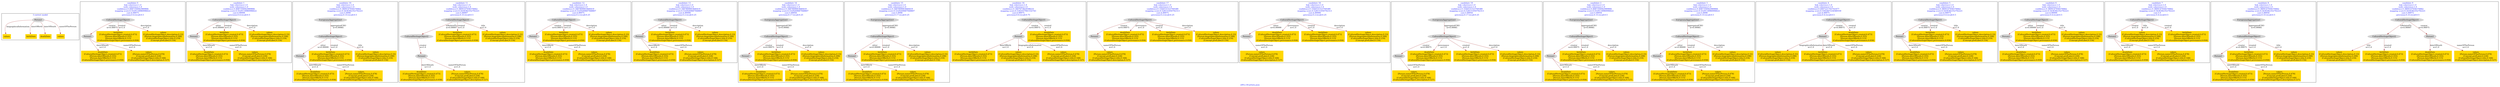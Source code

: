 digraph n0 {
fontcolor="blue"
remincross="true"
label="s09-s-18-artists.json"
subgraph cluster_0 {
label="1-correct model"
n2[style="filled",color="white",fillcolor="lightgray",label="Person1"];
n3[shape="plaintext",style="filled",fillcolor="gold",label="values"];
n4[shape="plaintext",style="filled",fillcolor="gold",label="birthDate"];
n5[shape="plaintext",style="filled",fillcolor="gold",label="deathDate"];
n6[shape="plaintext",style="filled",fillcolor="gold",label="values"];
}
subgraph cluster_1 {
label="candidate 0\nlink coherence:1.0\nnode coherence:1.0\nconfidence:0.4087356942989866\nmapping score:0.5529118980996622\ncost:4.99975\n-precision:0.4-recall:0.5"
n8[style="filled",color="white",fillcolor="lightgray",label="CulturalHeritageObject1"];
n9[style="filled",color="white",fillcolor="lightgray",label="Person1"];
n10[shape="plaintext",style="filled",fillcolor="gold",label="birthDate\n[CulturalHeritageObject,created,0.473]\n[Person,dateOfDeath,0.355]\n[Person,dateOfBirth,0.115]\n[CulturalHeritageObject,provenance,0.058]"];
n11[shape="plaintext",style="filled",fillcolor="gold",label="values\n[CulturalHeritageObject,description,0.33]\n[Person,biographicalInformation,0.298]\n[CulturalHeritageObject,title,0.218]\n[Concept,prefLabel,0.154]"];
n12[shape="plaintext",style="filled",fillcolor="gold",label="deathDate\n[CulturalHeritageObject,created,0.473]\n[Person,dateOfDeath,0.355]\n[Person,dateOfBirth,0.115]\n[CulturalHeritageObject,provenance,0.058]"];
n13[shape="plaintext",style="filled",fillcolor="gold",label="values\n[Person,nameOfThePerson,0.478]\n[Concept,prefLabel,0.228]\n[CulturalHeritageObject,title,0.168]\n[CulturalHeritageObject,description,0.127]"];
}
subgraph cluster_2 {
label="candidate 1\nlink coherence:1.0\nnode coherence:1.0\nconfidence:0.4087356942989866\nmapping score:0.5529118980996622\ncost:4.99999\n-precision:0.4-recall:0.5"
n15[style="filled",color="white",fillcolor="lightgray",label="CulturalHeritageObject1"];
n16[style="filled",color="white",fillcolor="lightgray",label="Person2"];
n17[shape="plaintext",style="filled",fillcolor="gold",label="deathDate\n[CulturalHeritageObject,created,0.473]\n[Person,dateOfDeath,0.355]\n[Person,dateOfBirth,0.115]\n[CulturalHeritageObject,provenance,0.058]"];
n18[shape="plaintext",style="filled",fillcolor="gold",label="birthDate\n[CulturalHeritageObject,created,0.473]\n[Person,dateOfDeath,0.355]\n[Person,dateOfBirth,0.115]\n[CulturalHeritageObject,provenance,0.058]"];
n19[shape="plaintext",style="filled",fillcolor="gold",label="values\n[CulturalHeritageObject,description,0.33]\n[Person,biographicalInformation,0.298]\n[CulturalHeritageObject,title,0.218]\n[Concept,prefLabel,0.154]"];
n20[shape="plaintext",style="filled",fillcolor="gold",label="values\n[Person,nameOfThePerson,0.478]\n[Concept,prefLabel,0.228]\n[CulturalHeritageObject,title,0.168]\n[CulturalHeritageObject,description,0.127]"];
}
subgraph cluster_3 {
label="candidate 10\nlink coherence:1.0\nnode coherence:1.0\nconfidence:0.3809147058376662\nmapping score:0.5436382352792221\ncost:5.9998\n-precision:0.33-recall:0.5"
n22[style="filled",color="white",fillcolor="lightgray",label="CulturalHeritageObject1"];
n23[style="filled",color="white",fillcolor="lightgray",label="Person2"];
n24[style="filled",color="white",fillcolor="lightgray",label="EuropeanaAggregation1"];
n25[shape="plaintext",style="filled",fillcolor="gold",label="deathDate\n[CulturalHeritageObject,created,0.473]\n[Person,dateOfDeath,0.355]\n[Person,dateOfBirth,0.115]\n[CulturalHeritageObject,provenance,0.058]"];
n26[shape="plaintext",style="filled",fillcolor="gold",label="birthDate\n[CulturalHeritageObject,created,0.473]\n[Person,dateOfDeath,0.355]\n[Person,dateOfBirth,0.115]\n[CulturalHeritageObject,provenance,0.058]"];
n27[shape="plaintext",style="filled",fillcolor="gold",label="values\n[Person,nameOfThePerson,0.478]\n[Concept,prefLabel,0.228]\n[CulturalHeritageObject,title,0.168]\n[CulturalHeritageObject,description,0.127]"];
n28[shape="plaintext",style="filled",fillcolor="gold",label="values\n[CulturalHeritageObject,description,0.33]\n[Person,biographicalInformation,0.298]\n[CulturalHeritageObject,title,0.218]\n[Concept,prefLabel,0.154]"];
}
subgraph cluster_4 {
label="candidate 11\nlink coherence:1.0\nnode coherence:1.0\nconfidence:0.3809147058376662\nmapping score:0.5436382352792221\ncost:5.99997\n-precision:0.33-recall:0.5"
n30[style="filled",color="white",fillcolor="lightgray",label="CulturalHeritageObject1"];
n31[style="filled",color="white",fillcolor="lightgray",label="CulturalHeritageObject2"];
n32[style="filled",color="white",fillcolor="lightgray",label="Person2"];
n33[shape="plaintext",style="filled",fillcolor="gold",label="deathDate\n[CulturalHeritageObject,created,0.473]\n[Person,dateOfDeath,0.355]\n[Person,dateOfBirth,0.115]\n[CulturalHeritageObject,provenance,0.058]"];
n34[shape="plaintext",style="filled",fillcolor="gold",label="birthDate\n[CulturalHeritageObject,created,0.473]\n[Person,dateOfDeath,0.355]\n[Person,dateOfBirth,0.115]\n[CulturalHeritageObject,provenance,0.058]"];
n35[shape="plaintext",style="filled",fillcolor="gold",label="values\n[Person,nameOfThePerson,0.478]\n[Concept,prefLabel,0.228]\n[CulturalHeritageObject,title,0.168]\n[CulturalHeritageObject,description,0.127]"];
n36[shape="plaintext",style="filled",fillcolor="gold",label="values\n[CulturalHeritageObject,description,0.33]\n[Person,biographicalInformation,0.298]\n[CulturalHeritageObject,title,0.218]\n[Concept,prefLabel,0.154]"];
}
subgraph cluster_5 {
label="candidate 12\nlink coherence:1.0\nnode coherence:1.0\nconfidence:0.3487809063846419\nmapping score:0.5329269687948807\ncost:4.99975\n-precision:0.2-recall:0.25"
n38[style="filled",color="white",fillcolor="lightgray",label="CulturalHeritageObject1"];
n39[style="filled",color="white",fillcolor="lightgray",label="Person1"];
n40[shape="plaintext",style="filled",fillcolor="gold",label="deathDate\n[CulturalHeritageObject,created,0.473]\n[Person,dateOfDeath,0.355]\n[Person,dateOfBirth,0.115]\n[CulturalHeritageObject,provenance,0.058]"];
n41[shape="plaintext",style="filled",fillcolor="gold",label="birthDate\n[CulturalHeritageObject,created,0.473]\n[Person,dateOfDeath,0.355]\n[Person,dateOfBirth,0.115]\n[CulturalHeritageObject,provenance,0.058]"];
n42[shape="plaintext",style="filled",fillcolor="gold",label="values\n[CulturalHeritageObject,description,0.33]\n[Person,biographicalInformation,0.298]\n[CulturalHeritageObject,title,0.218]\n[Concept,prefLabel,0.154]"];
n43[shape="plaintext",style="filled",fillcolor="gold",label="values\n[Person,nameOfThePerson,0.478]\n[Concept,prefLabel,0.228]\n[CulturalHeritageObject,title,0.168]\n[CulturalHeritageObject,description,0.127]"];
}
subgraph cluster_6 {
label="candidate 13\nlink coherence:1.0\nnode coherence:1.0\nconfidence:0.3487809063846419\nmapping score:0.5329269687948807\ncost:4.99999\n-precision:0.2-recall:0.25"
n45[style="filled",color="white",fillcolor="lightgray",label="CulturalHeritageObject1"];
n46[style="filled",color="white",fillcolor="lightgray",label="Person2"];
n47[shape="plaintext",style="filled",fillcolor="gold",label="deathDate\n[CulturalHeritageObject,created,0.473]\n[Person,dateOfDeath,0.355]\n[Person,dateOfBirth,0.115]\n[CulturalHeritageObject,provenance,0.058]"];
n48[shape="plaintext",style="filled",fillcolor="gold",label="birthDate\n[CulturalHeritageObject,created,0.473]\n[Person,dateOfDeath,0.355]\n[Person,dateOfBirth,0.115]\n[CulturalHeritageObject,provenance,0.058]"];
n49[shape="plaintext",style="filled",fillcolor="gold",label="values\n[CulturalHeritageObject,description,0.33]\n[Person,biographicalInformation,0.298]\n[CulturalHeritageObject,title,0.218]\n[Concept,prefLabel,0.154]"];
n50[shape="plaintext",style="filled",fillcolor="gold",label="values\n[Person,nameOfThePerson,0.478]\n[Concept,prefLabel,0.228]\n[CulturalHeritageObject,title,0.168]\n[CulturalHeritageObject,description,0.127]"];
}
subgraph cluster_7 {
label="candidate 14\nlink coherence:1.0\nnode coherence:1.0\nconfidence:0.3487809063846419\nmapping score:0.5329269687948807\ncost:5.99956\n-precision:0.17-recall:0.25"
n52[style="filled",color="white",fillcolor="lightgray",label="CulturalHeritageObject1"];
n53[style="filled",color="white",fillcolor="lightgray",label="Person1"];
n54[style="filled",color="white",fillcolor="lightgray",label="EuropeanaAggregation1"];
n55[shape="plaintext",style="filled",fillcolor="gold",label="deathDate\n[CulturalHeritageObject,created,0.473]\n[Person,dateOfDeath,0.355]\n[Person,dateOfBirth,0.115]\n[CulturalHeritageObject,provenance,0.058]"];
n56[shape="plaintext",style="filled",fillcolor="gold",label="birthDate\n[CulturalHeritageObject,created,0.473]\n[Person,dateOfDeath,0.355]\n[Person,dateOfBirth,0.115]\n[CulturalHeritageObject,provenance,0.058]"];
n57[shape="plaintext",style="filled",fillcolor="gold",label="values\n[CulturalHeritageObject,description,0.33]\n[Person,biographicalInformation,0.298]\n[CulturalHeritageObject,title,0.218]\n[Concept,prefLabel,0.154]"];
n58[shape="plaintext",style="filled",fillcolor="gold",label="values\n[Person,nameOfThePerson,0.478]\n[Concept,prefLabel,0.228]\n[CulturalHeritageObject,title,0.168]\n[CulturalHeritageObject,description,0.127]"];
}
subgraph cluster_8 {
label="candidate 15\nlink coherence:1.0\nnode coherence:1.0\nconfidence:0.3487809063846419\nmapping score:0.5329269687948807\ncost:5.9998\n-precision:0.17-recall:0.25"
n60[style="filled",color="white",fillcolor="lightgray",label="CulturalHeritageObject1"];
n61[style="filled",color="white",fillcolor="lightgray",label="Person2"];
n62[style="filled",color="white",fillcolor="lightgray",label="EuropeanaAggregation1"];
n63[shape="plaintext",style="filled",fillcolor="gold",label="deathDate\n[CulturalHeritageObject,created,0.473]\n[Person,dateOfDeath,0.355]\n[Person,dateOfBirth,0.115]\n[CulturalHeritageObject,provenance,0.058]"];
n64[shape="plaintext",style="filled",fillcolor="gold",label="birthDate\n[CulturalHeritageObject,created,0.473]\n[Person,dateOfDeath,0.355]\n[Person,dateOfBirth,0.115]\n[CulturalHeritageObject,provenance,0.058]"];
n65[shape="plaintext",style="filled",fillcolor="gold",label="values\n[CulturalHeritageObject,description,0.33]\n[Person,biographicalInformation,0.298]\n[CulturalHeritageObject,title,0.218]\n[Concept,prefLabel,0.154]"];
n66[shape="plaintext",style="filled",fillcolor="gold",label="values\n[Person,nameOfThePerson,0.478]\n[Concept,prefLabel,0.228]\n[CulturalHeritageObject,title,0.168]\n[CulturalHeritageObject,description,0.127]"];
}
subgraph cluster_9 {
label="candidate 16\nlink coherence:1.0\nnode coherence:1.0\nconfidence:0.3407673824598231\nmapping score:0.5302557941532743\ncost:4.99975\n-precision:0.6-recall:0.75"
n68[style="filled",color="white",fillcolor="lightgray",label="CulturalHeritageObject1"];
n69[style="filled",color="white",fillcolor="lightgray",label="Person1"];
n70[shape="plaintext",style="filled",fillcolor="gold",label="birthDate\n[CulturalHeritageObject,created,0.473]\n[Person,dateOfDeath,0.355]\n[Person,dateOfBirth,0.115]\n[CulturalHeritageObject,provenance,0.058]"];
n71[shape="plaintext",style="filled",fillcolor="gold",label="values\n[CulturalHeritageObject,description,0.33]\n[Person,biographicalInformation,0.298]\n[CulturalHeritageObject,title,0.218]\n[Concept,prefLabel,0.154]"];
n72[shape="plaintext",style="filled",fillcolor="gold",label="deathDate\n[CulturalHeritageObject,created,0.473]\n[Person,dateOfDeath,0.355]\n[Person,dateOfBirth,0.115]\n[CulturalHeritageObject,provenance,0.058]"];
n73[shape="plaintext",style="filled",fillcolor="gold",label="values\n[Person,nameOfThePerson,0.478]\n[Concept,prefLabel,0.228]\n[CulturalHeritageObject,title,0.168]\n[CulturalHeritageObject,description,0.127]"];
}
subgraph cluster_10 {
label="candidate 17\nlink coherence:1.0\nnode coherence:1.0\nconfidence:0.3344531523769389\nmapping score:0.528151050792313\ncost:4.99975\n-precision:0.2-recall:0.25"
n75[style="filled",color="white",fillcolor="lightgray",label="CulturalHeritageObject1"];
n76[style="filled",color="white",fillcolor="lightgray",label="Person1"];
n77[shape="plaintext",style="filled",fillcolor="gold",label="deathDate\n[CulturalHeritageObject,created,0.473]\n[Person,dateOfDeath,0.355]\n[Person,dateOfBirth,0.115]\n[CulturalHeritageObject,provenance,0.058]"];
n78[shape="plaintext",style="filled",fillcolor="gold",label="birthDate\n[CulturalHeritageObject,created,0.473]\n[Person,dateOfDeath,0.355]\n[Person,dateOfBirth,0.115]\n[CulturalHeritageObject,provenance,0.058]"];
n79[shape="plaintext",style="filled",fillcolor="gold",label="values\n[CulturalHeritageObject,description,0.33]\n[Person,biographicalInformation,0.298]\n[CulturalHeritageObject,title,0.218]\n[Concept,prefLabel,0.154]"];
n80[shape="plaintext",style="filled",fillcolor="gold",label="values\n[Person,nameOfThePerson,0.478]\n[Concept,prefLabel,0.228]\n[CulturalHeritageObject,title,0.168]\n[CulturalHeritageObject,description,0.127]"];
}
subgraph cluster_11 {
label="candidate 18\nlink coherence:1.0\nnode coherence:1.0\nconfidence:0.3344531523769389\nmapping score:0.528151050792313\ncost:4.99999\n-precision:0.2-recall:0.25"
n82[style="filled",color="white",fillcolor="lightgray",label="CulturalHeritageObject1"];
n83[style="filled",color="white",fillcolor="lightgray",label="Person2"];
n84[shape="plaintext",style="filled",fillcolor="gold",label="deathDate\n[CulturalHeritageObject,created,0.473]\n[Person,dateOfDeath,0.355]\n[Person,dateOfBirth,0.115]\n[CulturalHeritageObject,provenance,0.058]"];
n85[shape="plaintext",style="filled",fillcolor="gold",label="birthDate\n[CulturalHeritageObject,created,0.473]\n[Person,dateOfDeath,0.355]\n[Person,dateOfBirth,0.115]\n[CulturalHeritageObject,provenance,0.058]"];
n86[shape="plaintext",style="filled",fillcolor="gold",label="values\n[CulturalHeritageObject,description,0.33]\n[Person,biographicalInformation,0.298]\n[CulturalHeritageObject,title,0.218]\n[Concept,prefLabel,0.154]"];
n87[shape="plaintext",style="filled",fillcolor="gold",label="values\n[Person,nameOfThePerson,0.478]\n[Concept,prefLabel,0.228]\n[CulturalHeritageObject,title,0.168]\n[CulturalHeritageObject,description,0.127]"];
}
subgraph cluster_12 {
label="candidate 19\nlink coherence:1.0\nnode coherence:1.0\nconfidence:0.3344531523769389\nmapping score:0.528151050792313\ncost:5.99956\n-precision:0.17-recall:0.25"
n89[style="filled",color="white",fillcolor="lightgray",label="CulturalHeritageObject1"];
n90[style="filled",color="white",fillcolor="lightgray",label="Person1"];
n91[style="filled",color="white",fillcolor="lightgray",label="EuropeanaAggregation1"];
n92[shape="plaintext",style="filled",fillcolor="gold",label="deathDate\n[CulturalHeritageObject,created,0.473]\n[Person,dateOfDeath,0.355]\n[Person,dateOfBirth,0.115]\n[CulturalHeritageObject,provenance,0.058]"];
n93[shape="plaintext",style="filled",fillcolor="gold",label="birthDate\n[CulturalHeritageObject,created,0.473]\n[Person,dateOfDeath,0.355]\n[Person,dateOfBirth,0.115]\n[CulturalHeritageObject,provenance,0.058]"];
n94[shape="plaintext",style="filled",fillcolor="gold",label="values\n[CulturalHeritageObject,description,0.33]\n[Person,biographicalInformation,0.298]\n[CulturalHeritageObject,title,0.218]\n[Concept,prefLabel,0.154]"];
n95[shape="plaintext",style="filled",fillcolor="gold",label="values\n[Person,nameOfThePerson,0.478]\n[Concept,prefLabel,0.228]\n[CulturalHeritageObject,title,0.168]\n[CulturalHeritageObject,description,0.127]"];
}
subgraph cluster_13 {
label="candidate 2\nlink coherence:1.0\nnode coherence:1.0\nconfidence:0.4087356942989866\nmapping score:0.5529118980996622\ncost:5.99956\n-precision:0.33-recall:0.5"
n97[style="filled",color="white",fillcolor="lightgray",label="CulturalHeritageObject1"];
n98[style="filled",color="white",fillcolor="lightgray",label="Person1"];
n99[style="filled",color="white",fillcolor="lightgray",label="EuropeanaAggregation1"];
n100[shape="plaintext",style="filled",fillcolor="gold",label="birthDate\n[CulturalHeritageObject,created,0.473]\n[Person,dateOfDeath,0.355]\n[Person,dateOfBirth,0.115]\n[CulturalHeritageObject,provenance,0.058]"];
n101[shape="plaintext",style="filled",fillcolor="gold",label="values\n[CulturalHeritageObject,description,0.33]\n[Person,biographicalInformation,0.298]\n[CulturalHeritageObject,title,0.218]\n[Concept,prefLabel,0.154]"];
n102[shape="plaintext",style="filled",fillcolor="gold",label="deathDate\n[CulturalHeritageObject,created,0.473]\n[Person,dateOfDeath,0.355]\n[Person,dateOfBirth,0.115]\n[CulturalHeritageObject,provenance,0.058]"];
n103[shape="plaintext",style="filled",fillcolor="gold",label="values\n[Person,nameOfThePerson,0.478]\n[Concept,prefLabel,0.228]\n[CulturalHeritageObject,title,0.168]\n[CulturalHeritageObject,description,0.127]"];
}
subgraph cluster_14 {
label="candidate 3\nlink coherence:1.0\nnode coherence:1.0\nconfidence:0.4087356942989866\nmapping score:0.5529118980996622\ncost:5.9998\n-precision:0.33-recall:0.5"
n105[style="filled",color="white",fillcolor="lightgray",label="CulturalHeritageObject1"];
n106[style="filled",color="white",fillcolor="lightgray",label="Person2"];
n107[style="filled",color="white",fillcolor="lightgray",label="EuropeanaAggregation1"];
n108[shape="plaintext",style="filled",fillcolor="gold",label="deathDate\n[CulturalHeritageObject,created,0.473]\n[Person,dateOfDeath,0.355]\n[Person,dateOfBirth,0.115]\n[CulturalHeritageObject,provenance,0.058]"];
n109[shape="plaintext",style="filled",fillcolor="gold",label="birthDate\n[CulturalHeritageObject,created,0.473]\n[Person,dateOfDeath,0.355]\n[Person,dateOfBirth,0.115]\n[CulturalHeritageObject,provenance,0.058]"];
n110[shape="plaintext",style="filled",fillcolor="gold",label="values\n[CulturalHeritageObject,description,0.33]\n[Person,biographicalInformation,0.298]\n[CulturalHeritageObject,title,0.218]\n[Concept,prefLabel,0.154]"];
n111[shape="plaintext",style="filled",fillcolor="gold",label="values\n[Person,nameOfThePerson,0.478]\n[Concept,prefLabel,0.228]\n[CulturalHeritageObject,title,0.168]\n[CulturalHeritageObject,description,0.127]"];
}
subgraph cluster_15 {
label="candidate 4\nlink coherence:1.0\nnode coherence:1.0\nconfidence:0.4007221703741677\nmapping score:0.5502407234580559\ncost:4.99975\n-precision:0.4-recall:0.5"
n113[style="filled",color="white",fillcolor="lightgray",label="CulturalHeritageObject1"];
n114[style="filled",color="white",fillcolor="lightgray",label="Person1"];
n115[shape="plaintext",style="filled",fillcolor="gold",label="values\n[CulturalHeritageObject,description,0.33]\n[Person,biographicalInformation,0.298]\n[CulturalHeritageObject,title,0.218]\n[Concept,prefLabel,0.154]"];
n116[shape="plaintext",style="filled",fillcolor="gold",label="deathDate\n[CulturalHeritageObject,created,0.473]\n[Person,dateOfDeath,0.355]\n[Person,dateOfBirth,0.115]\n[CulturalHeritageObject,provenance,0.058]"];
n117[shape="plaintext",style="filled",fillcolor="gold",label="birthDate\n[CulturalHeritageObject,created,0.473]\n[Person,dateOfDeath,0.355]\n[Person,dateOfBirth,0.115]\n[CulturalHeritageObject,provenance,0.058]"];
n118[shape="plaintext",style="filled",fillcolor="gold",label="values\n[Person,nameOfThePerson,0.478]\n[Concept,prefLabel,0.228]\n[CulturalHeritageObject,title,0.168]\n[CulturalHeritageObject,description,0.127]"];
}
subgraph cluster_16 {
label="candidate 5\nlink coherence:1.0\nnode coherence:1.0\nconfidence:0.3809147058376662\nmapping score:0.5436382352792221\ncost:4.99975\n-precision:0.4-recall:0.5"
n120[style="filled",color="white",fillcolor="lightgray",label="CulturalHeritageObject1"];
n121[style="filled",color="white",fillcolor="lightgray",label="Person1"];
n122[shape="plaintext",style="filled",fillcolor="gold",label="birthDate\n[CulturalHeritageObject,created,0.473]\n[Person,dateOfDeath,0.355]\n[Person,dateOfBirth,0.115]\n[CulturalHeritageObject,provenance,0.058]"];
n123[shape="plaintext",style="filled",fillcolor="gold",label="values\n[CulturalHeritageObject,description,0.33]\n[Person,biographicalInformation,0.298]\n[CulturalHeritageObject,title,0.218]\n[Concept,prefLabel,0.154]"];
n124[shape="plaintext",style="filled",fillcolor="gold",label="deathDate\n[CulturalHeritageObject,created,0.473]\n[Person,dateOfDeath,0.355]\n[Person,dateOfBirth,0.115]\n[CulturalHeritageObject,provenance,0.058]"];
n125[shape="plaintext",style="filled",fillcolor="gold",label="values\n[Person,nameOfThePerson,0.478]\n[Concept,prefLabel,0.228]\n[CulturalHeritageObject,title,0.168]\n[CulturalHeritageObject,description,0.127]"];
}
subgraph cluster_17 {
label="candidate 6\nlink coherence:1.0\nnode coherence:1.0\nconfidence:0.3809147058376662\nmapping score:0.5436382352792221\ncost:4.99999\n-precision:0.4-recall:0.5"
n127[style="filled",color="white",fillcolor="lightgray",label="CulturalHeritageObject1"];
n128[style="filled",color="white",fillcolor="lightgray",label="Person2"];
n129[shape="plaintext",style="filled",fillcolor="gold",label="deathDate\n[CulturalHeritageObject,created,0.473]\n[Person,dateOfDeath,0.355]\n[Person,dateOfBirth,0.115]\n[CulturalHeritageObject,provenance,0.058]"];
n130[shape="plaintext",style="filled",fillcolor="gold",label="birthDate\n[CulturalHeritageObject,created,0.473]\n[Person,dateOfDeath,0.355]\n[Person,dateOfBirth,0.115]\n[CulturalHeritageObject,provenance,0.058]"];
n131[shape="plaintext",style="filled",fillcolor="gold",label="values\n[Person,nameOfThePerson,0.478]\n[Concept,prefLabel,0.228]\n[CulturalHeritageObject,title,0.168]\n[CulturalHeritageObject,description,0.127]"];
n132[shape="plaintext",style="filled",fillcolor="gold",label="values\n[CulturalHeritageObject,description,0.33]\n[Person,biographicalInformation,0.298]\n[CulturalHeritageObject,title,0.218]\n[Concept,prefLabel,0.154]"];
}
subgraph cluster_18 {
label="candidate 7\nlink coherence:1.0\nnode coherence:1.0\nconfidence:0.3809147058376662\nmapping score:0.5436382352792221\ncost:5.0\n-precision:0.4-recall:0.5"
n134[style="filled",color="white",fillcolor="lightgray",label="CulturalHeritageObject2"];
n135[style="filled",color="white",fillcolor="lightgray",label="Person2"];
n136[shape="plaintext",style="filled",fillcolor="gold",label="deathDate\n[CulturalHeritageObject,created,0.473]\n[Person,dateOfDeath,0.355]\n[Person,dateOfBirth,0.115]\n[CulturalHeritageObject,provenance,0.058]"];
n137[shape="plaintext",style="filled",fillcolor="gold",label="values\n[CulturalHeritageObject,description,0.33]\n[Person,biographicalInformation,0.298]\n[CulturalHeritageObject,title,0.218]\n[Concept,prefLabel,0.154]"];
n138[shape="plaintext",style="filled",fillcolor="gold",label="values\n[Person,nameOfThePerson,0.478]\n[Concept,prefLabel,0.228]\n[CulturalHeritageObject,title,0.168]\n[CulturalHeritageObject,description,0.127]"];
n139[shape="plaintext",style="filled",fillcolor="gold",label="birthDate\n[CulturalHeritageObject,created,0.473]\n[Person,dateOfDeath,0.355]\n[Person,dateOfBirth,0.115]\n[CulturalHeritageObject,provenance,0.058]"];
}
subgraph cluster_19 {
label="candidate 8\nlink coherence:1.0\nnode coherence:1.0\nconfidence:0.3809147058376662\nmapping score:0.5436382352792221\ncost:5.99956\n-precision:0.33-recall:0.5"
n141[style="filled",color="white",fillcolor="lightgray",label="CulturalHeritageObject1"];
n142[style="filled",color="white",fillcolor="lightgray",label="Person1"];
n143[style="filled",color="white",fillcolor="lightgray",label="EuropeanaAggregation1"];
n144[shape="plaintext",style="filled",fillcolor="gold",label="birthDate\n[CulturalHeritageObject,created,0.473]\n[Person,dateOfDeath,0.355]\n[Person,dateOfBirth,0.115]\n[CulturalHeritageObject,provenance,0.058]"];
n145[shape="plaintext",style="filled",fillcolor="gold",label="values\n[CulturalHeritageObject,description,0.33]\n[Person,biographicalInformation,0.298]\n[CulturalHeritageObject,title,0.218]\n[Concept,prefLabel,0.154]"];
n146[shape="plaintext",style="filled",fillcolor="gold",label="deathDate\n[CulturalHeritageObject,created,0.473]\n[Person,dateOfDeath,0.355]\n[Person,dateOfBirth,0.115]\n[CulturalHeritageObject,provenance,0.058]"];
n147[shape="plaintext",style="filled",fillcolor="gold",label="values\n[Person,nameOfThePerson,0.478]\n[Concept,prefLabel,0.228]\n[CulturalHeritageObject,title,0.168]\n[CulturalHeritageObject,description,0.127]"];
}
subgraph cluster_20 {
label="candidate 9\nlink coherence:1.0\nnode coherence:1.0\nconfidence:0.3809147058376662\nmapping score:0.5436382352792221\ncost:5.99972\n-precision:0.33-recall:0.5"
n149[style="filled",color="white",fillcolor="lightgray",label="CulturalHeritageObject1"];
n150[style="filled",color="white",fillcolor="lightgray",label="CulturalHeritageObject2"];
n151[style="filled",color="white",fillcolor="lightgray",label="Person1"];
n152[shape="plaintext",style="filled",fillcolor="gold",label="values\n[CulturalHeritageObject,description,0.33]\n[Person,biographicalInformation,0.298]\n[CulturalHeritageObject,title,0.218]\n[Concept,prefLabel,0.154]"];
n153[shape="plaintext",style="filled",fillcolor="gold",label="deathDate\n[CulturalHeritageObject,created,0.473]\n[Person,dateOfDeath,0.355]\n[Person,dateOfBirth,0.115]\n[CulturalHeritageObject,provenance,0.058]"];
n154[shape="plaintext",style="filled",fillcolor="gold",label="values\n[Person,nameOfThePerson,0.478]\n[Concept,prefLabel,0.228]\n[CulturalHeritageObject,title,0.168]\n[CulturalHeritageObject,description,0.127]"];
n155[shape="plaintext",style="filled",fillcolor="gold",label="birthDate\n[CulturalHeritageObject,created,0.473]\n[Person,dateOfDeath,0.355]\n[Person,dateOfBirth,0.115]\n[CulturalHeritageObject,provenance,0.058]"];
}
n2 -> n3[color="brown",fontcolor="black",label="biographicalInformation"]
n2 -> n4[color="brown",fontcolor="black",label="dateOfBirth"]
n2 -> n5[color="brown",fontcolor="black",label="dateOfDeath"]
n2 -> n6[color="brown",fontcolor="black",label="nameOfThePerson"]
n8 -> n9[color="brown",fontcolor="black",label="creator\nw=0.99975"]
n8 -> n10[color="brown",fontcolor="black",label="created\nw=1.0"]
n8 -> n11[color="brown",fontcolor="black",label="description\nw=1.0"]
n9 -> n12[color="brown",fontcolor="black",label="dateOfDeath\nw=1.0"]
n9 -> n13[color="brown",fontcolor="black",label="nameOfThePerson\nw=1.0"]
n15 -> n16[color="brown",fontcolor="black",label="sitter\nw=0.99999"]
n16 -> n17[color="brown",fontcolor="black",label="dateOfDeath\nw=1.0"]
n15 -> n18[color="brown",fontcolor="black",label="created\nw=1.0"]
n15 -> n19[color="brown",fontcolor="black",label="description\nw=1.0"]
n16 -> n20[color="brown",fontcolor="black",label="nameOfThePerson\nw=1.0"]
n22 -> n23[color="brown",fontcolor="black",label="sitter\nw=0.99999"]
n24 -> n22[color="brown",fontcolor="black",label="aggregatedCHO\nw=0.99981"]
n23 -> n25[color="brown",fontcolor="black",label="dateOfDeath\nw=1.0"]
n22 -> n26[color="brown",fontcolor="black",label="created\nw=1.0"]
n23 -> n27[color="brown",fontcolor="black",label="nameOfThePerson\nw=1.0"]
n22 -> n28[color="brown",fontcolor="black",label="title\nw=1.0"]
n30 -> n31[color="brown",fontcolor="black",label="isRelatedTo\nw=0.99997"]
n31 -> n32[color="brown",fontcolor="black",label="creator\nw=1.0"]
n32 -> n33[color="brown",fontcolor="black",label="dateOfDeath\nw=1.0"]
n30 -> n34[color="brown",fontcolor="black",label="created\nw=1.0"]
n32 -> n35[color="brown",fontcolor="black",label="nameOfThePerson\nw=1.0"]
n30 -> n36[color="brown",fontcolor="black",label="title\nw=1.0"]
n38 -> n39[color="brown",fontcolor="black",label="creator\nw=0.99975"]
n39 -> n40[color="brown",fontcolor="black",label="dateOfBirth\nw=1.0"]
n38 -> n41[color="brown",fontcolor="black",label="created\nw=1.0"]
n38 -> n42[color="brown",fontcolor="black",label="description\nw=1.0"]
n39 -> n43[color="brown",fontcolor="black",label="nameOfThePerson\nw=1.0"]
n45 -> n46[color="brown",fontcolor="black",label="sitter\nw=0.99999"]
n46 -> n47[color="brown",fontcolor="black",label="dateOfBirth\nw=1.0"]
n45 -> n48[color="brown",fontcolor="black",label="created\nw=1.0"]
n45 -> n49[color="brown",fontcolor="black",label="description\nw=1.0"]
n46 -> n50[color="brown",fontcolor="black",label="nameOfThePerson\nw=1.0"]
n52 -> n53[color="brown",fontcolor="black",label="creator\nw=0.99975"]
n54 -> n52[color="brown",fontcolor="black",label="aggregatedCHO\nw=0.99981"]
n53 -> n55[color="brown",fontcolor="black",label="dateOfBirth\nw=1.0"]
n52 -> n56[color="brown",fontcolor="black",label="created\nw=1.0"]
n52 -> n57[color="brown",fontcolor="black",label="description\nw=1.0"]
n53 -> n58[color="brown",fontcolor="black",label="nameOfThePerson\nw=1.0"]
n60 -> n61[color="brown",fontcolor="black",label="sitter\nw=0.99999"]
n62 -> n60[color="brown",fontcolor="black",label="aggregatedCHO\nw=0.99981"]
n61 -> n63[color="brown",fontcolor="black",label="dateOfBirth\nw=1.0"]
n60 -> n64[color="brown",fontcolor="black",label="created\nw=1.0"]
n60 -> n65[color="brown",fontcolor="black",label="description\nw=1.0"]
n61 -> n66[color="brown",fontcolor="black",label="nameOfThePerson\nw=1.0"]
n68 -> n69[color="brown",fontcolor="black",label="creator\nw=0.99975"]
n69 -> n70[color="brown",fontcolor="black",label="dateOfBirth\nw=1.0"]
n69 -> n71[color="brown",fontcolor="black",label="biographicalInformation\nw=1.0"]
n68 -> n72[color="brown",fontcolor="black",label="created\nw=1.0"]
n69 -> n73[color="brown",fontcolor="black",label="nameOfThePerson\nw=1.0"]
n75 -> n76[color="brown",fontcolor="black",label="creator\nw=0.99975"]
n75 -> n77[color="brown",fontcolor="black",label="provenance\nw=1.0"]
n75 -> n78[color="brown",fontcolor="black",label="created\nw=1.0"]
n75 -> n79[color="brown",fontcolor="black",label="description\nw=1.0"]
n76 -> n80[color="brown",fontcolor="black",label="nameOfThePerson\nw=1.0"]
n82 -> n83[color="brown",fontcolor="black",label="sitter\nw=0.99999"]
n82 -> n84[color="brown",fontcolor="black",label="provenance\nw=1.0"]
n82 -> n85[color="brown",fontcolor="black",label="created\nw=1.0"]
n82 -> n86[color="brown",fontcolor="black",label="description\nw=1.0"]
n83 -> n87[color="brown",fontcolor="black",label="nameOfThePerson\nw=1.0"]
n89 -> n90[color="brown",fontcolor="black",label="creator\nw=0.99975"]
n91 -> n89[color="brown",fontcolor="black",label="aggregatedCHO\nw=0.99981"]
n89 -> n92[color="brown",fontcolor="black",label="provenance\nw=1.0"]
n89 -> n93[color="brown",fontcolor="black",label="created\nw=1.0"]
n89 -> n94[color="brown",fontcolor="black",label="description\nw=1.0"]
n90 -> n95[color="brown",fontcolor="black",label="nameOfThePerson\nw=1.0"]
n97 -> n98[color="brown",fontcolor="black",label="creator\nw=0.99975"]
n99 -> n97[color="brown",fontcolor="black",label="aggregatedCHO\nw=0.99981"]
n97 -> n100[color="brown",fontcolor="black",label="created\nw=1.0"]
n97 -> n101[color="brown",fontcolor="black",label="description\nw=1.0"]
n98 -> n102[color="brown",fontcolor="black",label="dateOfDeath\nw=1.0"]
n98 -> n103[color="brown",fontcolor="black",label="nameOfThePerson\nw=1.0"]
n105 -> n106[color="brown",fontcolor="black",label="sitter\nw=0.99999"]
n107 -> n105[color="brown",fontcolor="black",label="aggregatedCHO\nw=0.99981"]
n106 -> n108[color="brown",fontcolor="black",label="dateOfDeath\nw=1.0"]
n105 -> n109[color="brown",fontcolor="black",label="created\nw=1.0"]
n105 -> n110[color="brown",fontcolor="black",label="description\nw=1.0"]
n106 -> n111[color="brown",fontcolor="black",label="nameOfThePerson\nw=1.0"]
n113 -> n114[color="brown",fontcolor="black",label="creator\nw=0.99975"]
n114 -> n115[color="brown",fontcolor="black",label="biographicalInformation\nw=1.0"]
n113 -> n116[color="brown",fontcolor="black",label="created\nw=1.0"]
n114 -> n117[color="brown",fontcolor="black",label="dateOfDeath\nw=1.0"]
n114 -> n118[color="brown",fontcolor="black",label="nameOfThePerson\nw=1.0"]
n120 -> n121[color="brown",fontcolor="black",label="creator\nw=0.99975"]
n120 -> n122[color="brown",fontcolor="black",label="created\nw=1.0"]
n120 -> n123[color="brown",fontcolor="black",label="title\nw=1.0"]
n121 -> n124[color="brown",fontcolor="black",label="dateOfDeath\nw=1.0"]
n121 -> n125[color="brown",fontcolor="black",label="nameOfThePerson\nw=1.0"]
n127 -> n128[color="brown",fontcolor="black",label="sitter\nw=0.99999"]
n128 -> n129[color="brown",fontcolor="black",label="dateOfDeath\nw=1.0"]
n127 -> n130[color="brown",fontcolor="black",label="created\nw=1.0"]
n128 -> n131[color="brown",fontcolor="black",label="nameOfThePerson\nw=1.0"]
n127 -> n132[color="brown",fontcolor="black",label="title\nw=1.0"]
n134 -> n135[color="brown",fontcolor="black",label="creator\nw=1.0"]
n135 -> n136[color="brown",fontcolor="black",label="dateOfDeath\nw=1.0"]
n134 -> n137[color="brown",fontcolor="black",label="title\nw=1.0"]
n135 -> n138[color="brown",fontcolor="black",label="nameOfThePerson\nw=1.0"]
n134 -> n139[color="brown",fontcolor="black",label="created\nw=1.0"]
n141 -> n142[color="brown",fontcolor="black",label="creator\nw=0.99975"]
n143 -> n141[color="brown",fontcolor="black",label="aggregatedCHO\nw=0.99981"]
n141 -> n144[color="brown",fontcolor="black",label="created\nw=1.0"]
n141 -> n145[color="brown",fontcolor="black",label="title\nw=1.0"]
n142 -> n146[color="brown",fontcolor="black",label="dateOfDeath\nw=1.0"]
n142 -> n147[color="brown",fontcolor="black",label="nameOfThePerson\nw=1.0"]
n149 -> n150[color="brown",fontcolor="black",label="isRelatedTo\nw=0.99997"]
n149 -> n151[color="brown",fontcolor="black",label="creator\nw=0.99975"]
n150 -> n152[color="brown",fontcolor="black",label="title\nw=1.0"]
n151 -> n153[color="brown",fontcolor="black",label="dateOfDeath\nw=1.0"]
n151 -> n154[color="brown",fontcolor="black",label="nameOfThePerson\nw=1.0"]
n150 -> n155[color="brown",fontcolor="black",label="created\nw=1.0"]
}
